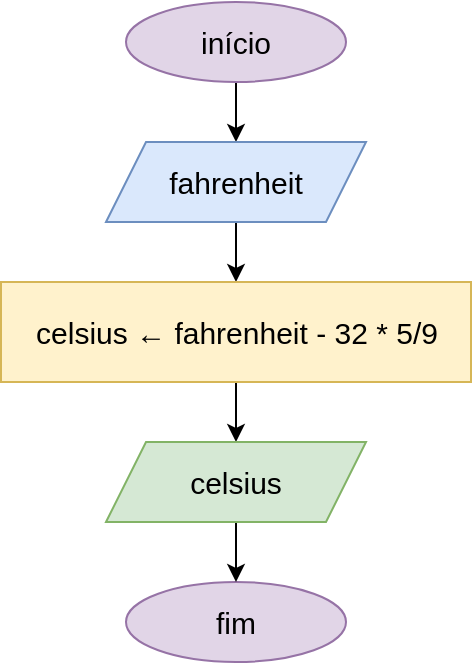 <mxfile version="21.6.9" type="github">
  <diagram name="Página-1" id="HJrciO4sSq7rj9WoAgHe">
    <mxGraphModel dx="794" dy="739" grid="1" gridSize="10" guides="1" tooltips="1" connect="1" arrows="1" fold="1" page="1" pageScale="1" pageWidth="827" pageHeight="1169" math="0" shadow="0">
      <root>
        <mxCell id="0" />
        <mxCell id="1" parent="0" />
        <mxCell id="1G91dxv0oCKpJLmtSMwC-12" style="edgeStyle=orthogonalEdgeStyle;rounded=0;orthogonalLoop=1;jettySize=auto;html=1;exitX=0.5;exitY=1;exitDx=0;exitDy=0;entryX=0.5;entryY=0;entryDx=0;entryDy=0;fontFamily=Helvetica;fontSize=12;fontColor=default;" edge="1" parent="1" source="1G91dxv0oCKpJLmtSMwC-1" target="1G91dxv0oCKpJLmtSMwC-8">
          <mxGeometry relative="1" as="geometry" />
        </mxCell>
        <mxCell id="1G91dxv0oCKpJLmtSMwC-1" value="início" style="ellipse;whiteSpace=wrap;html=1;fontSize=15;fillColor=#e1d5e7;strokeColor=#9673a6;" vertex="1" parent="1">
          <mxGeometry x="320" y="140" width="110" height="40" as="geometry" />
        </mxCell>
        <mxCell id="1G91dxv0oCKpJLmtSMwC-3" value="fim" style="ellipse;whiteSpace=wrap;html=1;fontSize=15;fillColor=#e1d5e7;strokeColor=#9673a6;" vertex="1" parent="1">
          <mxGeometry x="320" y="430" width="110" height="40" as="geometry" />
        </mxCell>
        <mxCell id="1G91dxv0oCKpJLmtSMwC-13" style="edgeStyle=orthogonalEdgeStyle;rounded=0;orthogonalLoop=1;jettySize=auto;html=1;exitX=0.5;exitY=1;exitDx=0;exitDy=0;entryX=0.5;entryY=0;entryDx=0;entryDy=0;fontFamily=Helvetica;fontSize=12;fontColor=default;" edge="1" parent="1" source="1G91dxv0oCKpJLmtSMwC-8" target="1G91dxv0oCKpJLmtSMwC-10">
          <mxGeometry relative="1" as="geometry" />
        </mxCell>
        <mxCell id="1G91dxv0oCKpJLmtSMwC-8" value="fahrenheit" style="shape=parallelogram;perimeter=parallelogramPerimeter;whiteSpace=wrap;html=1;fixedSize=1;labelBorderColor=none;strokeColor=#6c8ebf;fontFamily=Helvetica;fontSize=15;fillColor=#dae8fc;" vertex="1" parent="1">
          <mxGeometry x="310" y="210" width="130" height="40" as="geometry" />
        </mxCell>
        <mxCell id="1G91dxv0oCKpJLmtSMwC-14" style="edgeStyle=orthogonalEdgeStyle;rounded=0;orthogonalLoop=1;jettySize=auto;html=1;exitX=0.5;exitY=1;exitDx=0;exitDy=0;entryX=0.5;entryY=0;entryDx=0;entryDy=0;fontFamily=Helvetica;fontSize=12;fontColor=default;" edge="1" parent="1" source="1G91dxv0oCKpJLmtSMwC-10" target="1G91dxv0oCKpJLmtSMwC-11">
          <mxGeometry relative="1" as="geometry" />
        </mxCell>
        <mxCell id="1G91dxv0oCKpJLmtSMwC-10" value="celsius ← fahrenheit - 32 * 5/9" style="rounded=0;whiteSpace=wrap;html=1;labelBorderColor=none;strokeColor=#d6b656;fontFamily=Helvetica;fontSize=15;fillColor=#fff2cc;" vertex="1" parent="1">
          <mxGeometry x="257.5" y="280" width="235" height="50" as="geometry" />
        </mxCell>
        <mxCell id="1G91dxv0oCKpJLmtSMwC-15" style="edgeStyle=orthogonalEdgeStyle;rounded=0;orthogonalLoop=1;jettySize=auto;html=1;exitX=0.5;exitY=1;exitDx=0;exitDy=0;entryX=0.5;entryY=0;entryDx=0;entryDy=0;fontFamily=Helvetica;fontSize=12;fontColor=default;" edge="1" parent="1" source="1G91dxv0oCKpJLmtSMwC-11" target="1G91dxv0oCKpJLmtSMwC-3">
          <mxGeometry relative="1" as="geometry" />
        </mxCell>
        <mxCell id="1G91dxv0oCKpJLmtSMwC-11" value="celsius" style="shape=parallelogram;perimeter=parallelogramPerimeter;whiteSpace=wrap;html=1;fixedSize=1;labelBorderColor=none;strokeColor=#82b366;fontFamily=Helvetica;fontSize=15;fillColor=#d5e8d4;" vertex="1" parent="1">
          <mxGeometry x="310" y="360" width="130" height="40" as="geometry" />
        </mxCell>
      </root>
    </mxGraphModel>
  </diagram>
</mxfile>

